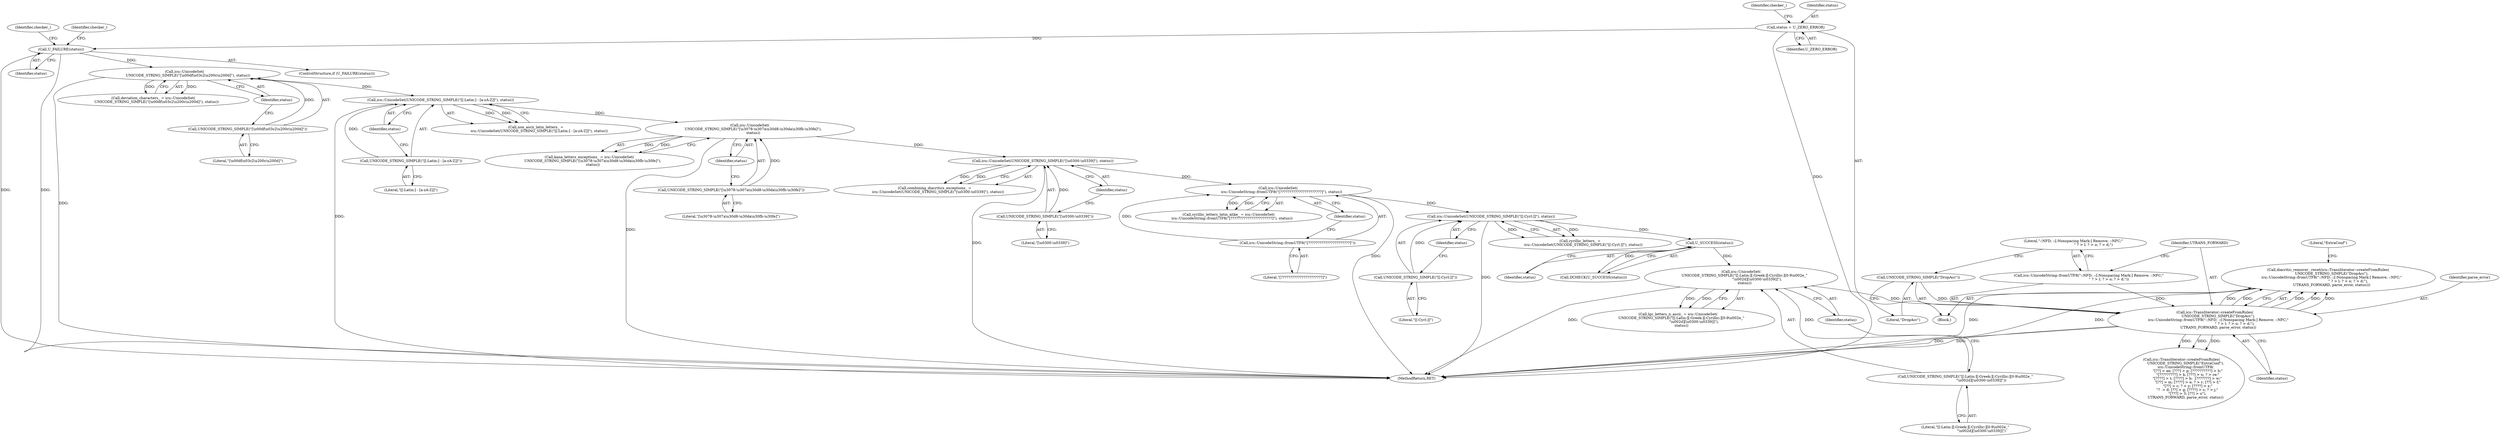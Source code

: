digraph "0_Chrome_8ac035c31d42cedcc2a772d7765622dc9f406240@API" {
"1000196" [label="(Call,diacritic_remover_.reset(icu::Transliterator::createFromRules(\n      UNICODE_STRING_SIMPLE(\"DropAcc\"),\n      icu::UnicodeString::fromUTF8(\"::NFD; ::[:Nonspacing Mark:] Remove; ::NFC;\"\n                                   \" ? > l; ? > o; ? > d;\"),\n      UTRANS_FORWARD, parse_error, status)))"];
"1000197" [label="(Call,icu::Transliterator::createFromRules(\n      UNICODE_STRING_SIMPLE(\"DropAcc\"),\n      icu::UnicodeString::fromUTF8(\"::NFD; ::[:Nonspacing Mark:] Remove; ::NFC;\"\n                                   \" ? > l; ? > o; ? > d;\"),\n      UTRANS_FORWARD, parse_error, status))"];
"1000198" [label="(Call,UNICODE_STRING_SIMPLE(\"DropAcc\"))"];
"1000200" [label="(Call,icu::UnicodeString::fromUTF8(\"::NFD; ::[:Nonspacing Mark:] Remove; ::NFC;\"\n                                   \" ? > l; ? > o; ? > d;\"))"];
"1000190" [label="(Call,icu::UnicodeSet(\n      UNICODE_STRING_SIMPLE(\"[[:Latin:][:Greek:][:Cyrillic:][0-9\\u002e_\"\n                            \"\\u002d][\\u0300-\\u0339]]\"),\n      status))"];
"1000191" [label="(Call,UNICODE_STRING_SIMPLE(\"[[:Latin:][:Greek:][:Cyrillic:][0-9\\u002e_\"\n                            \"\\u002d][\\u0300-\\u0339]]\"))"];
"1000186" [label="(Call,U_SUCCESS(status))"];
"1000180" [label="(Call,icu::UnicodeSet(UNICODE_STRING_SIMPLE(\"[[:Cyrl:]]\"), status))"];
"1000181" [label="(Call,UNICODE_STRING_SIMPLE(\"[[:Cyrl:]]\"))"];
"1000173" [label="(Call,icu::UnicodeSet(\n      icu::UnicodeString::fromUTF8(\"[??????????????????????]\"), status))"];
"1000174" [label="(Call,icu::UnicodeString::fromUTF8(\"[??????????????????????]\"))"];
"1000166" [label="(Call,icu::UnicodeSet(UNICODE_STRING_SIMPLE(\"[\\u0300-\\u0339]\"), status))"];
"1000167" [label="(Call,UNICODE_STRING_SIMPLE(\"[\\u0300-\\u0339]\"))"];
"1000159" [label="(Call,icu::UnicodeSet(\n      UNICODE_STRING_SIMPLE(\"[\\u3078-\\u307a\\u30d8-\\u30da\\u30fb-\\u30fe]\"),\n      status))"];
"1000160" [label="(Call,UNICODE_STRING_SIMPLE(\"[\\u3078-\\u307a\\u30d8-\\u30da\\u30fb-\\u30fe]\"))"];
"1000152" [label="(Call,icu::UnicodeSet(UNICODE_STRING_SIMPLE(\"[[:Latin:] - [a-zA-Z]]\"), status))"];
"1000153" [label="(Call,UNICODE_STRING_SIMPLE(\"[[:Latin:] - [a-zA-Z]]\"))"];
"1000145" [label="(Call,icu::UnicodeSet(\n      UNICODE_STRING_SIMPLE(\"[\\u00df\\u03c2\\u200c\\u200d]\"), status))"];
"1000146" [label="(Call,UNICODE_STRING_SIMPLE(\"[\\u00df\\u03c2\\u200c\\u200d]\"))"];
"1000116" [label="(Call,U_FAILURE(status))"];
"1000107" [label="(Call,status = U_ZERO_ERROR)"];
"1000185" [label="(Call,DCHECK(U_SUCCESS(status)))"];
"1000166" [label="(Call,icu::UnicodeSet(UNICODE_STRING_SIMPLE(\"[\\u0300-\\u0339]\"), status))"];
"1000160" [label="(Call,UNICODE_STRING_SIMPLE(\"[\\u3078-\\u307a\\u30d8-\\u30da\\u30fb-\\u30fe]\"))"];
"1000157" [label="(Call,kana_letters_exceptions_ = icu::UnicodeSet(\n      UNICODE_STRING_SIMPLE(\"[\\u3078-\\u307a\\u30d8-\\u30da\\u30fb-\\u30fe]\"),\n      status))"];
"1000198" [label="(Call,UNICODE_STRING_SIMPLE(\"DropAcc\"))"];
"1000150" [label="(Call,non_ascii_latin_letters_ =\n      icu::UnicodeSet(UNICODE_STRING_SIMPLE(\"[[:Latin:] - [a-zA-Z]]\"), status))"];
"1000197" [label="(Call,icu::Transliterator::createFromRules(\n      UNICODE_STRING_SIMPLE(\"DropAcc\"),\n      icu::UnicodeString::fromUTF8(\"::NFD; ::[:Nonspacing Mark:] Remove; ::NFC;\"\n                                   \" ? > l; ? > o; ? > d;\"),\n      UTRANS_FORWARD, parse_error, status))"];
"1000116" [label="(Call,U_FAILURE(status))"];
"1000146" [label="(Call,UNICODE_STRING_SIMPLE(\"[\\u00df\\u03c2\\u200c\\u200d]\"))"];
"1000191" [label="(Call,UNICODE_STRING_SIMPLE(\"[[:Latin:][:Greek:][:Cyrillic:][0-9\\u002e_\"\n                            \"\\u002d][\\u0300-\\u0339]]\"))"];
"1000111" [label="(Identifier,checker_)"];
"1000187" [label="(Identifier,status)"];
"1000161" [label="(Literal,\"[\\u3078-\\u307a\\u30d8-\\u30da\\u30fb-\\u30fe]\")"];
"1000115" [label="(ControlStructure,if (U_FAILURE(status)))"];
"1000175" [label="(Literal,\"[??????????????????????]\")"];
"1000201" [label="(Literal,\"::NFD; ::[:Nonspacing Mark:] Remove; ::NFC;\"\n                                   \" ? > l; ? > o; ? > d;\")"];
"1000162" [label="(Identifier,status)"];
"1000155" [label="(Identifier,status)"];
"1000176" [label="(Identifier,status)"];
"1000199" [label="(Literal,\"DropAcc\")"];
"1000108" [label="(Identifier,status)"];
"1000204" [label="(Identifier,status)"];
"1000169" [label="(Identifier,status)"];
"1000203" [label="(Identifier,parse_error)"];
"1000148" [label="(Identifier,status)"];
"1000109" [label="(Identifier,U_ZERO_ERROR)"];
"1000192" [label="(Literal,\"[[:Latin:][:Greek:][:Cyrillic:][0-9\\u002e_\"\n                            \"\\u002d][\\u0300-\\u0339]]\")"];
"1000107" [label="(Call,status = U_ZERO_ERROR)"];
"1000168" [label="(Literal,\"[\\u0300-\\u0339]\")"];
"1000143" [label="(Call,deviation_characters_ = icu::UnicodeSet(\n      UNICODE_STRING_SIMPLE(\"[\\u00df\\u03c2\\u200c\\u200d]\"), status))"];
"1000188" [label="(Call,lgc_letters_n_ascii_ = icu::UnicodeSet(\n      UNICODE_STRING_SIMPLE(\"[[:Latin:][:Greek:][:Cyrillic:][0-9\\u002e_\"\n                            \"\\u002d][\\u0300-\\u0339]]\"),\n      status))"];
"1000200" [label="(Call,icu::UnicodeString::fromUTF8(\"::NFD; ::[:Nonspacing Mark:] Remove; ::NFC;\"\n                                   \" ? > l; ? > o; ? > d;\"))"];
"1000181" [label="(Call,UNICODE_STRING_SIMPLE(\"[[:Cyrl:]]\"))"];
"1000154" [label="(Literal,\"[[:Latin:] - [a-zA-Z]]\")"];
"1000167" [label="(Call,UNICODE_STRING_SIMPLE(\"[\\u0300-\\u0339]\"))"];
"1000196" [label="(Call,diacritic_remover_.reset(icu::Transliterator::createFromRules(\n      UNICODE_STRING_SIMPLE(\"DropAcc\"),\n      icu::UnicodeString::fromUTF8(\"::NFD; ::[:Nonspacing Mark:] Remove; ::NFC;\"\n                                   \" ? > l; ? > o; ? > d;\"),\n      UTRANS_FORWARD, parse_error, status)))"];
"1000206" [label="(Call,icu::Transliterator::createFromRules(\n       UNICODE_STRING_SIMPLE(\"ExtraConf\"),\n       icu::UnicodeString::fromUTF8(\n           \"[??] > ae; [???] > p; [??????????] > h;\"\n           \"[?????????] > k; [???] > n; ? > ce;\"\n          \"[????] > t; [????] > b;  [???????] > w;\"\n           \"[??] > m; [????] > e; ? > r; [??] > f;\"\n           \"[??] > c; ? > y; [????] > x;\"\n          \"?  > d; [??] > g; [????] > s; ? > j;\"\n          \"[???] > 3; [??] > u\"),\n       UTRANS_FORWARD, parse_error, status))"];
"1000159" [label="(Call,icu::UnicodeSet(\n      UNICODE_STRING_SIMPLE(\"[\\u3078-\\u307a\\u30d8-\\u30da\\u30fb-\\u30fe]\"),\n      status))"];
"1000174" [label="(Call,icu::UnicodeString::fromUTF8(\"[??????????????????????]\"))"];
"1000117" [label="(Identifier,status)"];
"1000164" [label="(Call,combining_diacritics_exceptions_ =\n      icu::UnicodeSet(UNICODE_STRING_SIMPLE(\"[\\u0300-\\u0339]\"), status))"];
"1000190" [label="(Call,icu::UnicodeSet(\n      UNICODE_STRING_SIMPLE(\"[[:Latin:][:Greek:][:Cyrillic:][0-9\\u002e_\"\n                            \"\\u002d][\\u0300-\\u0339]]\"),\n      status))"];
"1000178" [label="(Call,cyrillic_letters_ =\n      icu::UnicodeSet(UNICODE_STRING_SIMPLE(\"[[:Cyrl:]]\"), status))"];
"1000222" [label="(MethodReturn,RET)"];
"1000182" [label="(Literal,\"[[:Cyrl:]]\")"];
"1000173" [label="(Call,icu::UnicodeSet(\n      icu::UnicodeString::fromUTF8(\"[??????????????????????]\"), status))"];
"1000186" [label="(Call,U_SUCCESS(status))"];
"1000208" [label="(Literal,\"ExtraConf\")"];
"1000153" [label="(Call,UNICODE_STRING_SIMPLE(\"[[:Latin:] - [a-zA-Z]]\"))"];
"1000147" [label="(Literal,\"[\\u00df\\u03c2\\u200c\\u200d]\")"];
"1000145" [label="(Call,icu::UnicodeSet(\n      UNICODE_STRING_SIMPLE(\"[\\u00df\\u03c2\\u200c\\u200d]\"), status))"];
"1000180" [label="(Call,icu::UnicodeSet(UNICODE_STRING_SIMPLE(\"[[:Cyrl:]]\"), status))"];
"1000183" [label="(Identifier,status)"];
"1000105" [label="(Block,)"];
"1000193" [label="(Identifier,status)"];
"1000152" [label="(Call,icu::UnicodeSet(UNICODE_STRING_SIMPLE(\"[[:Latin:] - [a-zA-Z]]\"), status))"];
"1000120" [label="(Identifier,checker_)"];
"1000171" [label="(Call,cyrillic_letters_latin_alike_ = icu::UnicodeSet(\n      icu::UnicodeString::fromUTF8(\"[??????????????????????]\"), status))"];
"1000124" [label="(Identifier,checker_)"];
"1000202" [label="(Identifier,UTRANS_FORWARD)"];
"1000196" -> "1000105"  [label="AST: "];
"1000196" -> "1000197"  [label="CFG: "];
"1000197" -> "1000196"  [label="AST: "];
"1000208" -> "1000196"  [label="CFG: "];
"1000196" -> "1000222"  [label="DDG: "];
"1000196" -> "1000222"  [label="DDG: "];
"1000197" -> "1000196"  [label="DDG: "];
"1000197" -> "1000196"  [label="DDG: "];
"1000197" -> "1000196"  [label="DDG: "];
"1000197" -> "1000196"  [label="DDG: "];
"1000197" -> "1000196"  [label="DDG: "];
"1000197" -> "1000204"  [label="CFG: "];
"1000198" -> "1000197"  [label="AST: "];
"1000200" -> "1000197"  [label="AST: "];
"1000202" -> "1000197"  [label="AST: "];
"1000203" -> "1000197"  [label="AST: "];
"1000204" -> "1000197"  [label="AST: "];
"1000197" -> "1000222"  [label="DDG: "];
"1000197" -> "1000222"  [label="DDG: "];
"1000198" -> "1000197"  [label="DDG: "];
"1000200" -> "1000197"  [label="DDG: "];
"1000190" -> "1000197"  [label="DDG: "];
"1000197" -> "1000206"  [label="DDG: "];
"1000197" -> "1000206"  [label="DDG: "];
"1000197" -> "1000206"  [label="DDG: "];
"1000198" -> "1000199"  [label="CFG: "];
"1000199" -> "1000198"  [label="AST: "];
"1000201" -> "1000198"  [label="CFG: "];
"1000200" -> "1000201"  [label="CFG: "];
"1000201" -> "1000200"  [label="AST: "];
"1000202" -> "1000200"  [label="CFG: "];
"1000190" -> "1000188"  [label="AST: "];
"1000190" -> "1000193"  [label="CFG: "];
"1000191" -> "1000190"  [label="AST: "];
"1000193" -> "1000190"  [label="AST: "];
"1000188" -> "1000190"  [label="CFG: "];
"1000190" -> "1000222"  [label="DDG: "];
"1000190" -> "1000188"  [label="DDG: "];
"1000190" -> "1000188"  [label="DDG: "];
"1000191" -> "1000190"  [label="DDG: "];
"1000186" -> "1000190"  [label="DDG: "];
"1000191" -> "1000192"  [label="CFG: "];
"1000192" -> "1000191"  [label="AST: "];
"1000193" -> "1000191"  [label="CFG: "];
"1000186" -> "1000185"  [label="AST: "];
"1000186" -> "1000187"  [label="CFG: "];
"1000187" -> "1000186"  [label="AST: "];
"1000185" -> "1000186"  [label="CFG: "];
"1000186" -> "1000185"  [label="DDG: "];
"1000180" -> "1000186"  [label="DDG: "];
"1000180" -> "1000178"  [label="AST: "];
"1000180" -> "1000183"  [label="CFG: "];
"1000181" -> "1000180"  [label="AST: "];
"1000183" -> "1000180"  [label="AST: "];
"1000178" -> "1000180"  [label="CFG: "];
"1000180" -> "1000222"  [label="DDG: "];
"1000180" -> "1000178"  [label="DDG: "];
"1000180" -> "1000178"  [label="DDG: "];
"1000181" -> "1000180"  [label="DDG: "];
"1000173" -> "1000180"  [label="DDG: "];
"1000181" -> "1000182"  [label="CFG: "];
"1000182" -> "1000181"  [label="AST: "];
"1000183" -> "1000181"  [label="CFG: "];
"1000173" -> "1000171"  [label="AST: "];
"1000173" -> "1000176"  [label="CFG: "];
"1000174" -> "1000173"  [label="AST: "];
"1000176" -> "1000173"  [label="AST: "];
"1000171" -> "1000173"  [label="CFG: "];
"1000173" -> "1000222"  [label="DDG: "];
"1000173" -> "1000171"  [label="DDG: "];
"1000173" -> "1000171"  [label="DDG: "];
"1000174" -> "1000173"  [label="DDG: "];
"1000166" -> "1000173"  [label="DDG: "];
"1000174" -> "1000175"  [label="CFG: "];
"1000175" -> "1000174"  [label="AST: "];
"1000176" -> "1000174"  [label="CFG: "];
"1000166" -> "1000164"  [label="AST: "];
"1000166" -> "1000169"  [label="CFG: "];
"1000167" -> "1000166"  [label="AST: "];
"1000169" -> "1000166"  [label="AST: "];
"1000164" -> "1000166"  [label="CFG: "];
"1000166" -> "1000222"  [label="DDG: "];
"1000166" -> "1000164"  [label="DDG: "];
"1000166" -> "1000164"  [label="DDG: "];
"1000167" -> "1000166"  [label="DDG: "];
"1000159" -> "1000166"  [label="DDG: "];
"1000167" -> "1000168"  [label="CFG: "];
"1000168" -> "1000167"  [label="AST: "];
"1000169" -> "1000167"  [label="CFG: "];
"1000159" -> "1000157"  [label="AST: "];
"1000159" -> "1000162"  [label="CFG: "];
"1000160" -> "1000159"  [label="AST: "];
"1000162" -> "1000159"  [label="AST: "];
"1000157" -> "1000159"  [label="CFG: "];
"1000159" -> "1000222"  [label="DDG: "];
"1000159" -> "1000157"  [label="DDG: "];
"1000159" -> "1000157"  [label="DDG: "];
"1000160" -> "1000159"  [label="DDG: "];
"1000152" -> "1000159"  [label="DDG: "];
"1000160" -> "1000161"  [label="CFG: "];
"1000161" -> "1000160"  [label="AST: "];
"1000162" -> "1000160"  [label="CFG: "];
"1000152" -> "1000150"  [label="AST: "];
"1000152" -> "1000155"  [label="CFG: "];
"1000153" -> "1000152"  [label="AST: "];
"1000155" -> "1000152"  [label="AST: "];
"1000150" -> "1000152"  [label="CFG: "];
"1000152" -> "1000222"  [label="DDG: "];
"1000152" -> "1000150"  [label="DDG: "];
"1000152" -> "1000150"  [label="DDG: "];
"1000153" -> "1000152"  [label="DDG: "];
"1000145" -> "1000152"  [label="DDG: "];
"1000153" -> "1000154"  [label="CFG: "];
"1000154" -> "1000153"  [label="AST: "];
"1000155" -> "1000153"  [label="CFG: "];
"1000145" -> "1000143"  [label="AST: "];
"1000145" -> "1000148"  [label="CFG: "];
"1000146" -> "1000145"  [label="AST: "];
"1000148" -> "1000145"  [label="AST: "];
"1000143" -> "1000145"  [label="CFG: "];
"1000145" -> "1000222"  [label="DDG: "];
"1000145" -> "1000143"  [label="DDG: "];
"1000145" -> "1000143"  [label="DDG: "];
"1000146" -> "1000145"  [label="DDG: "];
"1000116" -> "1000145"  [label="DDG: "];
"1000146" -> "1000147"  [label="CFG: "];
"1000147" -> "1000146"  [label="AST: "];
"1000148" -> "1000146"  [label="CFG: "];
"1000116" -> "1000115"  [label="AST: "];
"1000116" -> "1000117"  [label="CFG: "];
"1000117" -> "1000116"  [label="AST: "];
"1000120" -> "1000116"  [label="CFG: "];
"1000124" -> "1000116"  [label="CFG: "];
"1000116" -> "1000222"  [label="DDG: "];
"1000116" -> "1000222"  [label="DDG: "];
"1000107" -> "1000116"  [label="DDG: "];
"1000107" -> "1000105"  [label="AST: "];
"1000107" -> "1000109"  [label="CFG: "];
"1000108" -> "1000107"  [label="AST: "];
"1000109" -> "1000107"  [label="AST: "];
"1000111" -> "1000107"  [label="CFG: "];
"1000107" -> "1000222"  [label="DDG: "];
}
